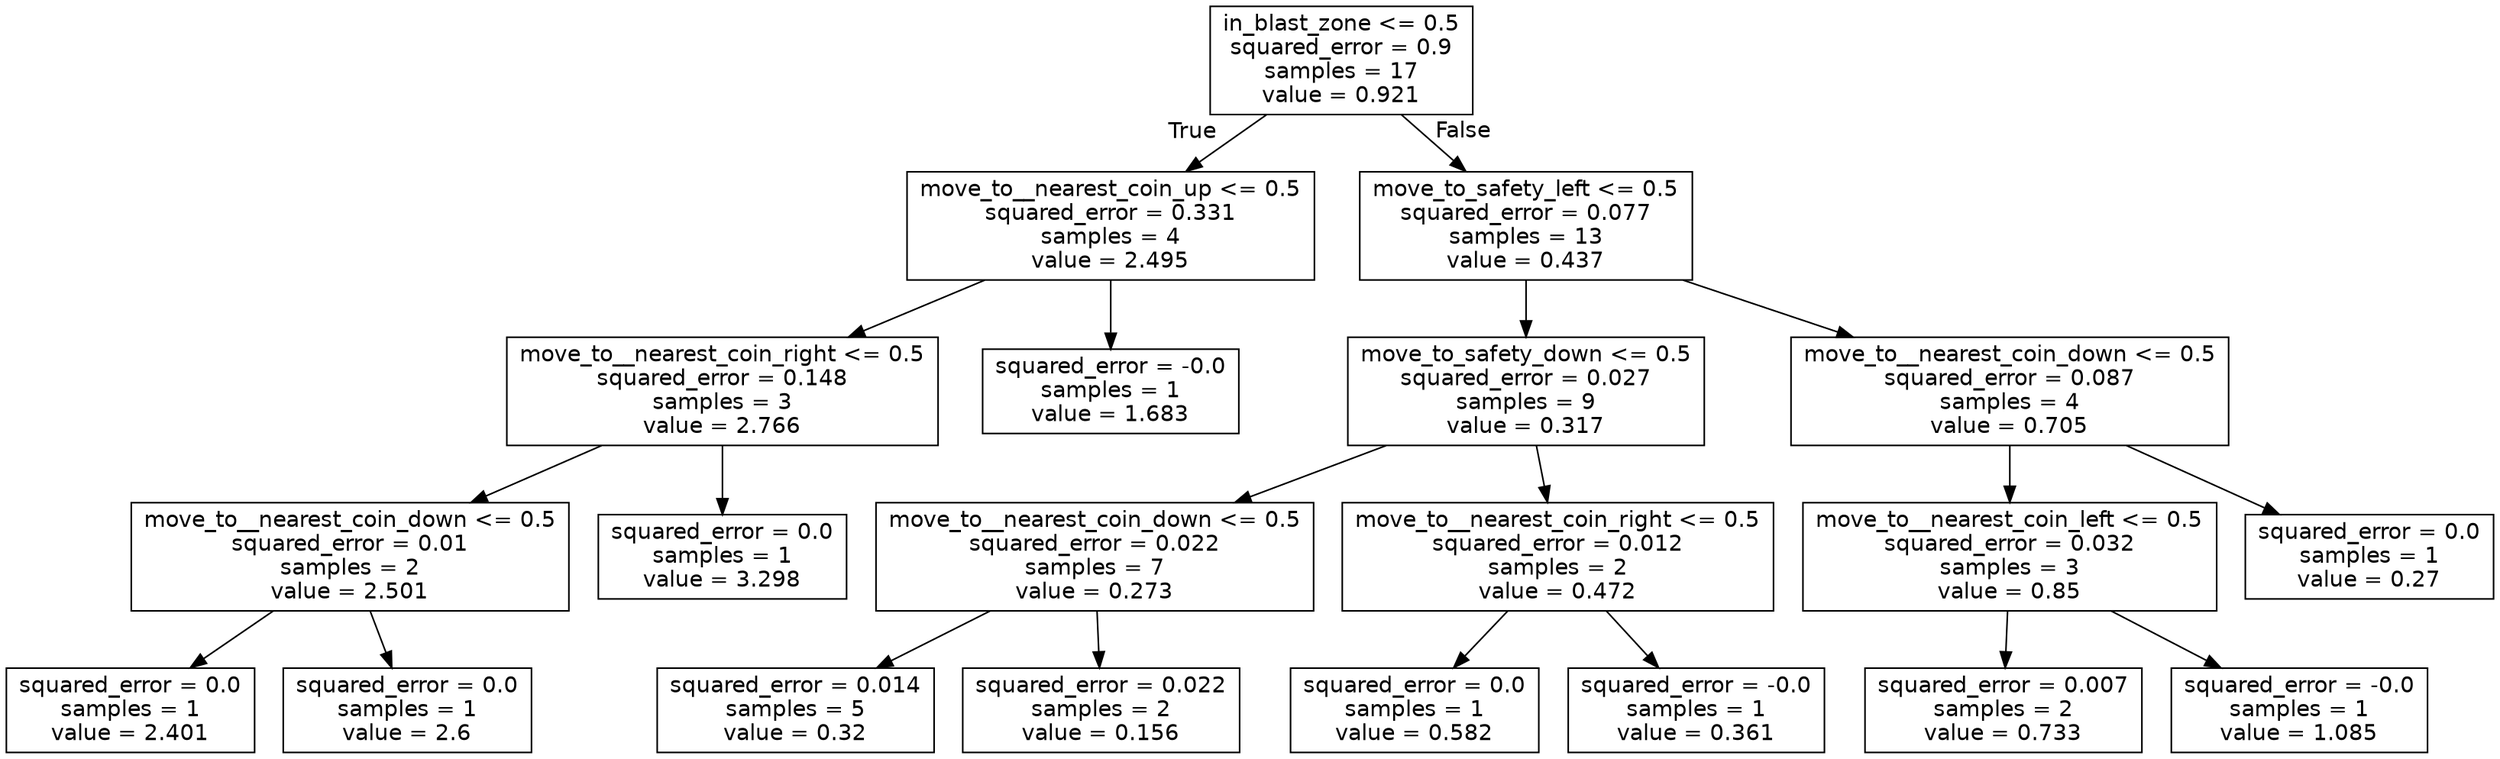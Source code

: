 digraph Tree {
node [shape=box, fontname="helvetica"] ;
edge [fontname="helvetica"] ;
0 [label="in_blast_zone <= 0.5\nsquared_error = 0.9\nsamples = 17\nvalue = 0.921"] ;
1 [label="move_to__nearest_coin_up <= 0.5\nsquared_error = 0.331\nsamples = 4\nvalue = 2.495"] ;
0 -> 1 [labeldistance=2.5, labelangle=45, headlabel="True"] ;
2 [label="move_to__nearest_coin_right <= 0.5\nsquared_error = 0.148\nsamples = 3\nvalue = 2.766"] ;
1 -> 2 ;
3 [label="move_to__nearest_coin_down <= 0.5\nsquared_error = 0.01\nsamples = 2\nvalue = 2.501"] ;
2 -> 3 ;
4 [label="squared_error = 0.0\nsamples = 1\nvalue = 2.401"] ;
3 -> 4 ;
5 [label="squared_error = 0.0\nsamples = 1\nvalue = 2.6"] ;
3 -> 5 ;
6 [label="squared_error = 0.0\nsamples = 1\nvalue = 3.298"] ;
2 -> 6 ;
7 [label="squared_error = -0.0\nsamples = 1\nvalue = 1.683"] ;
1 -> 7 ;
8 [label="move_to_safety_left <= 0.5\nsquared_error = 0.077\nsamples = 13\nvalue = 0.437"] ;
0 -> 8 [labeldistance=2.5, labelangle=-45, headlabel="False"] ;
9 [label="move_to_safety_down <= 0.5\nsquared_error = 0.027\nsamples = 9\nvalue = 0.317"] ;
8 -> 9 ;
10 [label="move_to__nearest_coin_down <= 0.5\nsquared_error = 0.022\nsamples = 7\nvalue = 0.273"] ;
9 -> 10 ;
11 [label="squared_error = 0.014\nsamples = 5\nvalue = 0.32"] ;
10 -> 11 ;
12 [label="squared_error = 0.022\nsamples = 2\nvalue = 0.156"] ;
10 -> 12 ;
13 [label="move_to__nearest_coin_right <= 0.5\nsquared_error = 0.012\nsamples = 2\nvalue = 0.472"] ;
9 -> 13 ;
14 [label="squared_error = 0.0\nsamples = 1\nvalue = 0.582"] ;
13 -> 14 ;
15 [label="squared_error = -0.0\nsamples = 1\nvalue = 0.361"] ;
13 -> 15 ;
16 [label="move_to__nearest_coin_down <= 0.5\nsquared_error = 0.087\nsamples = 4\nvalue = 0.705"] ;
8 -> 16 ;
17 [label="move_to__nearest_coin_left <= 0.5\nsquared_error = 0.032\nsamples = 3\nvalue = 0.85"] ;
16 -> 17 ;
18 [label="squared_error = 0.007\nsamples = 2\nvalue = 0.733"] ;
17 -> 18 ;
19 [label="squared_error = -0.0\nsamples = 1\nvalue = 1.085"] ;
17 -> 19 ;
20 [label="squared_error = 0.0\nsamples = 1\nvalue = 0.27"] ;
16 -> 20 ;
}